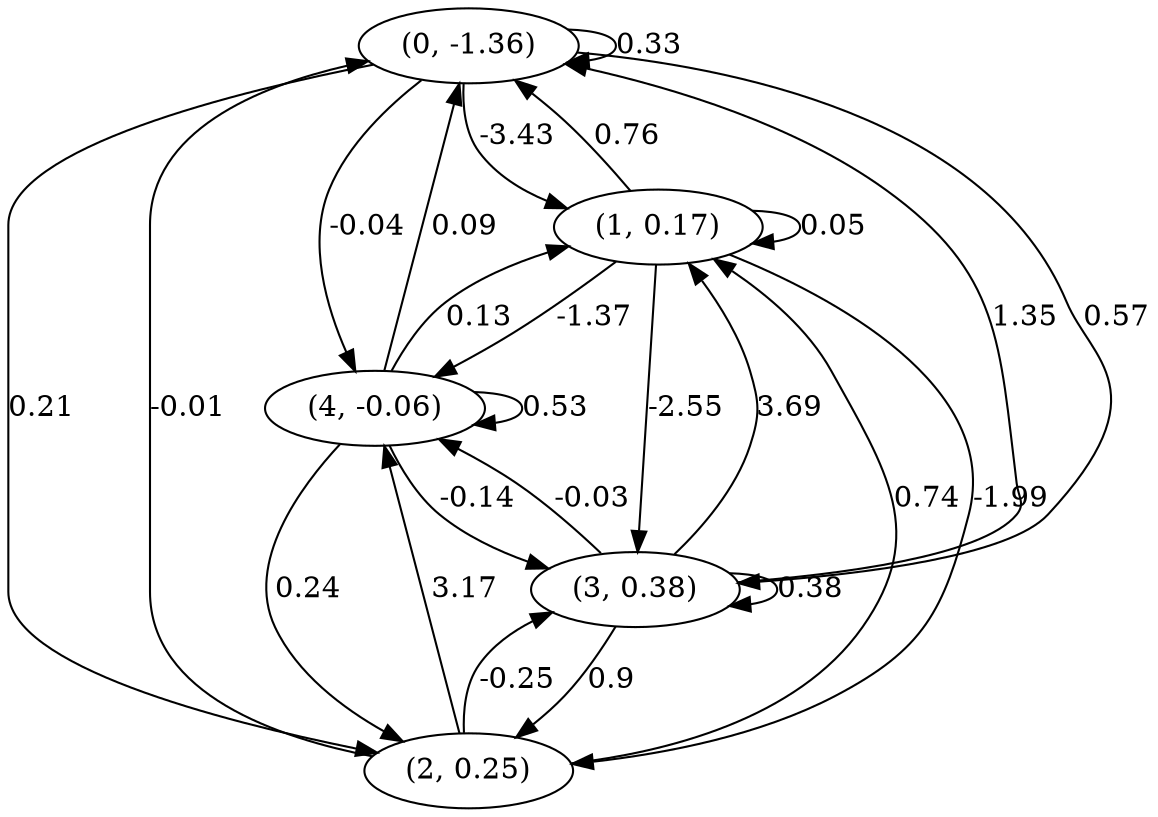 digraph {
    0 [ label = "(0, -1.36)" ]
    1 [ label = "(1, 0.17)" ]
    2 [ label = "(2, 0.25)" ]
    3 [ label = "(3, 0.38)" ]
    4 [ label = "(4, -0.06)" ]
    0 -> 0 [ label = "0.33" ]
    1 -> 1 [ label = "0.05" ]
    3 -> 3 [ label = "0.38" ]
    4 -> 4 [ label = "0.53" ]
    1 -> 0 [ label = "0.76" ]
    2 -> 0 [ label = "-0.01" ]
    3 -> 0 [ label = "1.35" ]
    4 -> 0 [ label = "0.09" ]
    0 -> 1 [ label = "-3.43" ]
    2 -> 1 [ label = "0.74" ]
    3 -> 1 [ label = "3.69" ]
    4 -> 1 [ label = "0.13" ]
    0 -> 2 [ label = "0.21" ]
    1 -> 2 [ label = "-1.99" ]
    3 -> 2 [ label = "0.9" ]
    4 -> 2 [ label = "0.24" ]
    0 -> 3 [ label = "0.57" ]
    1 -> 3 [ label = "-2.55" ]
    2 -> 3 [ label = "-0.25" ]
    4 -> 3 [ label = "-0.14" ]
    0 -> 4 [ label = "-0.04" ]
    1 -> 4 [ label = "-1.37" ]
    2 -> 4 [ label = "3.17" ]
    3 -> 4 [ label = "-0.03" ]
}

